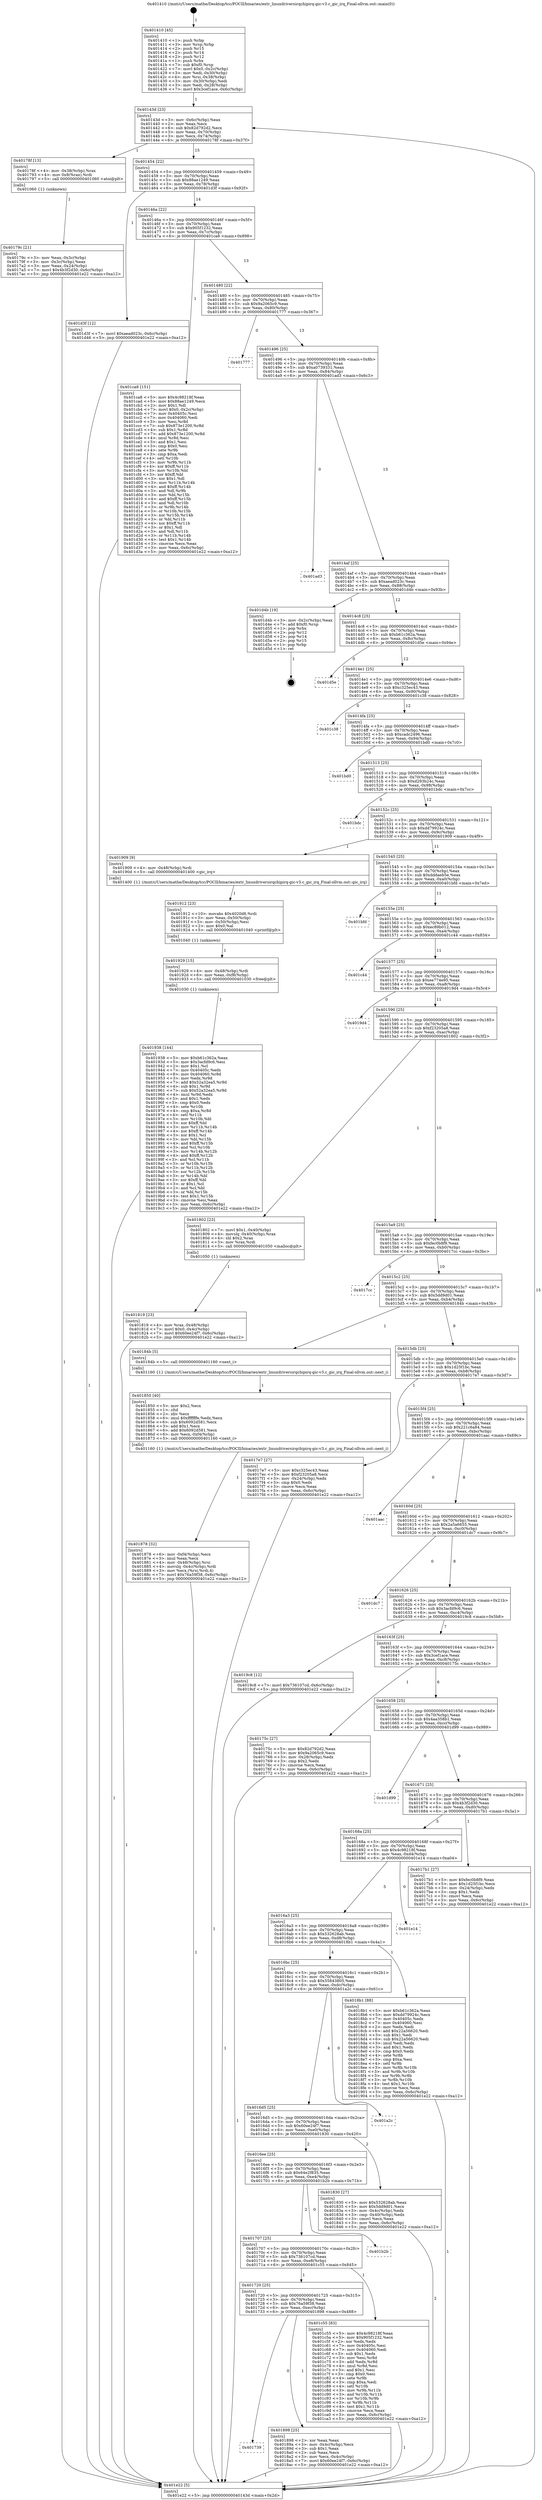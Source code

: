 digraph "0x401410" {
  label = "0x401410 (/mnt/c/Users/mathe/Desktop/tcc/POCII/binaries/extr_linuxdriversirqchipirq-gic-v3.c_gic_irq_Final-ollvm.out::main(0))"
  labelloc = "t"
  node[shape=record]

  Entry [label="",width=0.3,height=0.3,shape=circle,fillcolor=black,style=filled]
  "0x40143d" [label="{
     0x40143d [23]\l
     | [instrs]\l
     &nbsp;&nbsp;0x40143d \<+3\>: mov -0x6c(%rbp),%eax\l
     &nbsp;&nbsp;0x401440 \<+2\>: mov %eax,%ecx\l
     &nbsp;&nbsp;0x401442 \<+6\>: sub $0x82d792d2,%ecx\l
     &nbsp;&nbsp;0x401448 \<+3\>: mov %eax,-0x70(%rbp)\l
     &nbsp;&nbsp;0x40144b \<+3\>: mov %ecx,-0x74(%rbp)\l
     &nbsp;&nbsp;0x40144e \<+6\>: je 000000000040178f \<main+0x37f\>\l
  }"]
  "0x40178f" [label="{
     0x40178f [13]\l
     | [instrs]\l
     &nbsp;&nbsp;0x40178f \<+4\>: mov -0x38(%rbp),%rax\l
     &nbsp;&nbsp;0x401793 \<+4\>: mov 0x8(%rax),%rdi\l
     &nbsp;&nbsp;0x401797 \<+5\>: call 0000000000401060 \<atoi@plt\>\l
     | [calls]\l
     &nbsp;&nbsp;0x401060 \{1\} (unknown)\l
  }"]
  "0x401454" [label="{
     0x401454 [22]\l
     | [instrs]\l
     &nbsp;&nbsp;0x401454 \<+5\>: jmp 0000000000401459 \<main+0x49\>\l
     &nbsp;&nbsp;0x401459 \<+3\>: mov -0x70(%rbp),%eax\l
     &nbsp;&nbsp;0x40145c \<+5\>: sub $0x88ae1249,%eax\l
     &nbsp;&nbsp;0x401461 \<+3\>: mov %eax,-0x78(%rbp)\l
     &nbsp;&nbsp;0x401464 \<+6\>: je 0000000000401d3f \<main+0x92f\>\l
  }"]
  Exit [label="",width=0.3,height=0.3,shape=circle,fillcolor=black,style=filled,peripheries=2]
  "0x401d3f" [label="{
     0x401d3f [12]\l
     | [instrs]\l
     &nbsp;&nbsp;0x401d3f \<+7\>: movl $0xaead023c,-0x6c(%rbp)\l
     &nbsp;&nbsp;0x401d46 \<+5\>: jmp 0000000000401e22 \<main+0xa12\>\l
  }"]
  "0x40146a" [label="{
     0x40146a [22]\l
     | [instrs]\l
     &nbsp;&nbsp;0x40146a \<+5\>: jmp 000000000040146f \<main+0x5f\>\l
     &nbsp;&nbsp;0x40146f \<+3\>: mov -0x70(%rbp),%eax\l
     &nbsp;&nbsp;0x401472 \<+5\>: sub $0x905f1232,%eax\l
     &nbsp;&nbsp;0x401477 \<+3\>: mov %eax,-0x7c(%rbp)\l
     &nbsp;&nbsp;0x40147a \<+6\>: je 0000000000401ca8 \<main+0x898\>\l
  }"]
  "0x401938" [label="{
     0x401938 [144]\l
     | [instrs]\l
     &nbsp;&nbsp;0x401938 \<+5\>: mov $0xb61c362a,%eax\l
     &nbsp;&nbsp;0x40193d \<+5\>: mov $0x3acfd9c6,%esi\l
     &nbsp;&nbsp;0x401942 \<+2\>: mov $0x1,%cl\l
     &nbsp;&nbsp;0x401944 \<+7\>: mov 0x40405c,%edx\l
     &nbsp;&nbsp;0x40194b \<+8\>: mov 0x404060,%r8d\l
     &nbsp;&nbsp;0x401953 \<+3\>: mov %edx,%r9d\l
     &nbsp;&nbsp;0x401956 \<+7\>: add $0x52a32ea5,%r9d\l
     &nbsp;&nbsp;0x40195d \<+4\>: sub $0x1,%r9d\l
     &nbsp;&nbsp;0x401961 \<+7\>: sub $0x52a32ea5,%r9d\l
     &nbsp;&nbsp;0x401968 \<+4\>: imul %r9d,%edx\l
     &nbsp;&nbsp;0x40196c \<+3\>: and $0x1,%edx\l
     &nbsp;&nbsp;0x40196f \<+3\>: cmp $0x0,%edx\l
     &nbsp;&nbsp;0x401972 \<+4\>: sete %r10b\l
     &nbsp;&nbsp;0x401976 \<+4\>: cmp $0xa,%r8d\l
     &nbsp;&nbsp;0x40197a \<+4\>: setl %r11b\l
     &nbsp;&nbsp;0x40197e \<+3\>: mov %r10b,%bl\l
     &nbsp;&nbsp;0x401981 \<+3\>: xor $0xff,%bl\l
     &nbsp;&nbsp;0x401984 \<+3\>: mov %r11b,%r14b\l
     &nbsp;&nbsp;0x401987 \<+4\>: xor $0xff,%r14b\l
     &nbsp;&nbsp;0x40198b \<+3\>: xor $0x1,%cl\l
     &nbsp;&nbsp;0x40198e \<+3\>: mov %bl,%r15b\l
     &nbsp;&nbsp;0x401991 \<+4\>: and $0xff,%r15b\l
     &nbsp;&nbsp;0x401995 \<+3\>: and %cl,%r10b\l
     &nbsp;&nbsp;0x401998 \<+3\>: mov %r14b,%r12b\l
     &nbsp;&nbsp;0x40199b \<+4\>: and $0xff,%r12b\l
     &nbsp;&nbsp;0x40199f \<+3\>: and %cl,%r11b\l
     &nbsp;&nbsp;0x4019a2 \<+3\>: or %r10b,%r15b\l
     &nbsp;&nbsp;0x4019a5 \<+3\>: or %r11b,%r12b\l
     &nbsp;&nbsp;0x4019a8 \<+3\>: xor %r12b,%r15b\l
     &nbsp;&nbsp;0x4019ab \<+3\>: or %r14b,%bl\l
     &nbsp;&nbsp;0x4019ae \<+3\>: xor $0xff,%bl\l
     &nbsp;&nbsp;0x4019b1 \<+3\>: or $0x1,%cl\l
     &nbsp;&nbsp;0x4019b4 \<+2\>: and %cl,%bl\l
     &nbsp;&nbsp;0x4019b6 \<+3\>: or %bl,%r15b\l
     &nbsp;&nbsp;0x4019b9 \<+4\>: test $0x1,%r15b\l
     &nbsp;&nbsp;0x4019bd \<+3\>: cmovne %esi,%eax\l
     &nbsp;&nbsp;0x4019c0 \<+3\>: mov %eax,-0x6c(%rbp)\l
     &nbsp;&nbsp;0x4019c3 \<+5\>: jmp 0000000000401e22 \<main+0xa12\>\l
  }"]
  "0x401ca8" [label="{
     0x401ca8 [151]\l
     | [instrs]\l
     &nbsp;&nbsp;0x401ca8 \<+5\>: mov $0x4c98218f,%eax\l
     &nbsp;&nbsp;0x401cad \<+5\>: mov $0x88ae1249,%ecx\l
     &nbsp;&nbsp;0x401cb2 \<+2\>: mov $0x1,%dl\l
     &nbsp;&nbsp;0x401cb4 \<+7\>: movl $0x0,-0x2c(%rbp)\l
     &nbsp;&nbsp;0x401cbb \<+7\>: mov 0x40405c,%esi\l
     &nbsp;&nbsp;0x401cc2 \<+7\>: mov 0x404060,%edi\l
     &nbsp;&nbsp;0x401cc9 \<+3\>: mov %esi,%r8d\l
     &nbsp;&nbsp;0x401ccc \<+7\>: sub $0x873e1200,%r8d\l
     &nbsp;&nbsp;0x401cd3 \<+4\>: sub $0x1,%r8d\l
     &nbsp;&nbsp;0x401cd7 \<+7\>: add $0x873e1200,%r8d\l
     &nbsp;&nbsp;0x401cde \<+4\>: imul %r8d,%esi\l
     &nbsp;&nbsp;0x401ce2 \<+3\>: and $0x1,%esi\l
     &nbsp;&nbsp;0x401ce5 \<+3\>: cmp $0x0,%esi\l
     &nbsp;&nbsp;0x401ce8 \<+4\>: sete %r9b\l
     &nbsp;&nbsp;0x401cec \<+3\>: cmp $0xa,%edi\l
     &nbsp;&nbsp;0x401cef \<+4\>: setl %r10b\l
     &nbsp;&nbsp;0x401cf3 \<+3\>: mov %r9b,%r11b\l
     &nbsp;&nbsp;0x401cf6 \<+4\>: xor $0xff,%r11b\l
     &nbsp;&nbsp;0x401cfa \<+3\>: mov %r10b,%bl\l
     &nbsp;&nbsp;0x401cfd \<+3\>: xor $0xff,%bl\l
     &nbsp;&nbsp;0x401d00 \<+3\>: xor $0x1,%dl\l
     &nbsp;&nbsp;0x401d03 \<+3\>: mov %r11b,%r14b\l
     &nbsp;&nbsp;0x401d06 \<+4\>: and $0xff,%r14b\l
     &nbsp;&nbsp;0x401d0a \<+3\>: and %dl,%r9b\l
     &nbsp;&nbsp;0x401d0d \<+3\>: mov %bl,%r15b\l
     &nbsp;&nbsp;0x401d10 \<+4\>: and $0xff,%r15b\l
     &nbsp;&nbsp;0x401d14 \<+3\>: and %dl,%r10b\l
     &nbsp;&nbsp;0x401d17 \<+3\>: or %r9b,%r14b\l
     &nbsp;&nbsp;0x401d1a \<+3\>: or %r10b,%r15b\l
     &nbsp;&nbsp;0x401d1d \<+3\>: xor %r15b,%r14b\l
     &nbsp;&nbsp;0x401d20 \<+3\>: or %bl,%r11b\l
     &nbsp;&nbsp;0x401d23 \<+4\>: xor $0xff,%r11b\l
     &nbsp;&nbsp;0x401d27 \<+3\>: or $0x1,%dl\l
     &nbsp;&nbsp;0x401d2a \<+3\>: and %dl,%r11b\l
     &nbsp;&nbsp;0x401d2d \<+3\>: or %r11b,%r14b\l
     &nbsp;&nbsp;0x401d30 \<+4\>: test $0x1,%r14b\l
     &nbsp;&nbsp;0x401d34 \<+3\>: cmovne %ecx,%eax\l
     &nbsp;&nbsp;0x401d37 \<+3\>: mov %eax,-0x6c(%rbp)\l
     &nbsp;&nbsp;0x401d3a \<+5\>: jmp 0000000000401e22 \<main+0xa12\>\l
  }"]
  "0x401480" [label="{
     0x401480 [22]\l
     | [instrs]\l
     &nbsp;&nbsp;0x401480 \<+5\>: jmp 0000000000401485 \<main+0x75\>\l
     &nbsp;&nbsp;0x401485 \<+3\>: mov -0x70(%rbp),%eax\l
     &nbsp;&nbsp;0x401488 \<+5\>: sub $0x9a2065c9,%eax\l
     &nbsp;&nbsp;0x40148d \<+3\>: mov %eax,-0x80(%rbp)\l
     &nbsp;&nbsp;0x401490 \<+6\>: je 0000000000401777 \<main+0x367\>\l
  }"]
  "0x401929" [label="{
     0x401929 [15]\l
     | [instrs]\l
     &nbsp;&nbsp;0x401929 \<+4\>: mov -0x48(%rbp),%rdi\l
     &nbsp;&nbsp;0x40192d \<+6\>: mov %eax,-0xf8(%rbp)\l
     &nbsp;&nbsp;0x401933 \<+5\>: call 0000000000401030 \<free@plt\>\l
     | [calls]\l
     &nbsp;&nbsp;0x401030 \{1\} (unknown)\l
  }"]
  "0x401777" [label="{
     0x401777\l
  }", style=dashed]
  "0x401496" [label="{
     0x401496 [25]\l
     | [instrs]\l
     &nbsp;&nbsp;0x401496 \<+5\>: jmp 000000000040149b \<main+0x8b\>\l
     &nbsp;&nbsp;0x40149b \<+3\>: mov -0x70(%rbp),%eax\l
     &nbsp;&nbsp;0x40149e \<+5\>: sub $0xa0739331,%eax\l
     &nbsp;&nbsp;0x4014a3 \<+6\>: mov %eax,-0x84(%rbp)\l
     &nbsp;&nbsp;0x4014a9 \<+6\>: je 0000000000401ad3 \<main+0x6c3\>\l
  }"]
  "0x401912" [label="{
     0x401912 [23]\l
     | [instrs]\l
     &nbsp;&nbsp;0x401912 \<+10\>: movabs $0x4020d6,%rdi\l
     &nbsp;&nbsp;0x40191c \<+3\>: mov %eax,-0x50(%rbp)\l
     &nbsp;&nbsp;0x40191f \<+3\>: mov -0x50(%rbp),%esi\l
     &nbsp;&nbsp;0x401922 \<+2\>: mov $0x0,%al\l
     &nbsp;&nbsp;0x401924 \<+5\>: call 0000000000401040 \<printf@plt\>\l
     | [calls]\l
     &nbsp;&nbsp;0x401040 \{1\} (unknown)\l
  }"]
  "0x401ad3" [label="{
     0x401ad3\l
  }", style=dashed]
  "0x4014af" [label="{
     0x4014af [25]\l
     | [instrs]\l
     &nbsp;&nbsp;0x4014af \<+5\>: jmp 00000000004014b4 \<main+0xa4\>\l
     &nbsp;&nbsp;0x4014b4 \<+3\>: mov -0x70(%rbp),%eax\l
     &nbsp;&nbsp;0x4014b7 \<+5\>: sub $0xaead023c,%eax\l
     &nbsp;&nbsp;0x4014bc \<+6\>: mov %eax,-0x88(%rbp)\l
     &nbsp;&nbsp;0x4014c2 \<+6\>: je 0000000000401d4b \<main+0x93b\>\l
  }"]
  "0x401739" [label="{
     0x401739\l
  }", style=dashed]
  "0x401d4b" [label="{
     0x401d4b [19]\l
     | [instrs]\l
     &nbsp;&nbsp;0x401d4b \<+3\>: mov -0x2c(%rbp),%eax\l
     &nbsp;&nbsp;0x401d4e \<+7\>: add $0xf0,%rsp\l
     &nbsp;&nbsp;0x401d55 \<+1\>: pop %rbx\l
     &nbsp;&nbsp;0x401d56 \<+2\>: pop %r12\l
     &nbsp;&nbsp;0x401d58 \<+2\>: pop %r14\l
     &nbsp;&nbsp;0x401d5a \<+2\>: pop %r15\l
     &nbsp;&nbsp;0x401d5c \<+1\>: pop %rbp\l
     &nbsp;&nbsp;0x401d5d \<+1\>: ret\l
  }"]
  "0x4014c8" [label="{
     0x4014c8 [25]\l
     | [instrs]\l
     &nbsp;&nbsp;0x4014c8 \<+5\>: jmp 00000000004014cd \<main+0xbd\>\l
     &nbsp;&nbsp;0x4014cd \<+3\>: mov -0x70(%rbp),%eax\l
     &nbsp;&nbsp;0x4014d0 \<+5\>: sub $0xb61c362a,%eax\l
     &nbsp;&nbsp;0x4014d5 \<+6\>: mov %eax,-0x8c(%rbp)\l
     &nbsp;&nbsp;0x4014db \<+6\>: je 0000000000401d5e \<main+0x94e\>\l
  }"]
  "0x401898" [label="{
     0x401898 [25]\l
     | [instrs]\l
     &nbsp;&nbsp;0x401898 \<+2\>: xor %eax,%eax\l
     &nbsp;&nbsp;0x40189a \<+3\>: mov -0x4c(%rbp),%ecx\l
     &nbsp;&nbsp;0x40189d \<+3\>: sub $0x1,%eax\l
     &nbsp;&nbsp;0x4018a0 \<+2\>: sub %eax,%ecx\l
     &nbsp;&nbsp;0x4018a2 \<+3\>: mov %ecx,-0x4c(%rbp)\l
     &nbsp;&nbsp;0x4018a5 \<+7\>: movl $0x60ee24f7,-0x6c(%rbp)\l
     &nbsp;&nbsp;0x4018ac \<+5\>: jmp 0000000000401e22 \<main+0xa12\>\l
  }"]
  "0x401d5e" [label="{
     0x401d5e\l
  }", style=dashed]
  "0x4014e1" [label="{
     0x4014e1 [25]\l
     | [instrs]\l
     &nbsp;&nbsp;0x4014e1 \<+5\>: jmp 00000000004014e6 \<main+0xd6\>\l
     &nbsp;&nbsp;0x4014e6 \<+3\>: mov -0x70(%rbp),%eax\l
     &nbsp;&nbsp;0x4014e9 \<+5\>: sub $0xc325ec43,%eax\l
     &nbsp;&nbsp;0x4014ee \<+6\>: mov %eax,-0x90(%rbp)\l
     &nbsp;&nbsp;0x4014f4 \<+6\>: je 0000000000401c38 \<main+0x828\>\l
  }"]
  "0x401720" [label="{
     0x401720 [25]\l
     | [instrs]\l
     &nbsp;&nbsp;0x401720 \<+5\>: jmp 0000000000401725 \<main+0x315\>\l
     &nbsp;&nbsp;0x401725 \<+3\>: mov -0x70(%rbp),%eax\l
     &nbsp;&nbsp;0x401728 \<+5\>: sub $0x76a59f38,%eax\l
     &nbsp;&nbsp;0x40172d \<+6\>: mov %eax,-0xec(%rbp)\l
     &nbsp;&nbsp;0x401733 \<+6\>: je 0000000000401898 \<main+0x488\>\l
  }"]
  "0x401c38" [label="{
     0x401c38\l
  }", style=dashed]
  "0x4014fa" [label="{
     0x4014fa [25]\l
     | [instrs]\l
     &nbsp;&nbsp;0x4014fa \<+5\>: jmp 00000000004014ff \<main+0xef\>\l
     &nbsp;&nbsp;0x4014ff \<+3\>: mov -0x70(%rbp),%eax\l
     &nbsp;&nbsp;0x401502 \<+5\>: sub $0xcadc2496,%eax\l
     &nbsp;&nbsp;0x401507 \<+6\>: mov %eax,-0x94(%rbp)\l
     &nbsp;&nbsp;0x40150d \<+6\>: je 0000000000401bd0 \<main+0x7c0\>\l
  }"]
  "0x401c55" [label="{
     0x401c55 [83]\l
     | [instrs]\l
     &nbsp;&nbsp;0x401c55 \<+5\>: mov $0x4c98218f,%eax\l
     &nbsp;&nbsp;0x401c5a \<+5\>: mov $0x905f1232,%ecx\l
     &nbsp;&nbsp;0x401c5f \<+2\>: xor %edx,%edx\l
     &nbsp;&nbsp;0x401c61 \<+7\>: mov 0x40405c,%esi\l
     &nbsp;&nbsp;0x401c68 \<+7\>: mov 0x404060,%edi\l
     &nbsp;&nbsp;0x401c6f \<+3\>: sub $0x1,%edx\l
     &nbsp;&nbsp;0x401c72 \<+3\>: mov %esi,%r8d\l
     &nbsp;&nbsp;0x401c75 \<+3\>: add %edx,%r8d\l
     &nbsp;&nbsp;0x401c78 \<+4\>: imul %r8d,%esi\l
     &nbsp;&nbsp;0x401c7c \<+3\>: and $0x1,%esi\l
     &nbsp;&nbsp;0x401c7f \<+3\>: cmp $0x0,%esi\l
     &nbsp;&nbsp;0x401c82 \<+4\>: sete %r9b\l
     &nbsp;&nbsp;0x401c86 \<+3\>: cmp $0xa,%edi\l
     &nbsp;&nbsp;0x401c89 \<+4\>: setl %r10b\l
     &nbsp;&nbsp;0x401c8d \<+3\>: mov %r9b,%r11b\l
     &nbsp;&nbsp;0x401c90 \<+3\>: and %r10b,%r11b\l
     &nbsp;&nbsp;0x401c93 \<+3\>: xor %r10b,%r9b\l
     &nbsp;&nbsp;0x401c96 \<+3\>: or %r9b,%r11b\l
     &nbsp;&nbsp;0x401c99 \<+4\>: test $0x1,%r11b\l
     &nbsp;&nbsp;0x401c9d \<+3\>: cmovne %ecx,%eax\l
     &nbsp;&nbsp;0x401ca0 \<+3\>: mov %eax,-0x6c(%rbp)\l
     &nbsp;&nbsp;0x401ca3 \<+5\>: jmp 0000000000401e22 \<main+0xa12\>\l
  }"]
  "0x401bd0" [label="{
     0x401bd0\l
  }", style=dashed]
  "0x401513" [label="{
     0x401513 [25]\l
     | [instrs]\l
     &nbsp;&nbsp;0x401513 \<+5\>: jmp 0000000000401518 \<main+0x108\>\l
     &nbsp;&nbsp;0x401518 \<+3\>: mov -0x70(%rbp),%eax\l
     &nbsp;&nbsp;0x40151b \<+5\>: sub $0xd293b24c,%eax\l
     &nbsp;&nbsp;0x401520 \<+6\>: mov %eax,-0x98(%rbp)\l
     &nbsp;&nbsp;0x401526 \<+6\>: je 0000000000401bdc \<main+0x7cc\>\l
  }"]
  "0x401707" [label="{
     0x401707 [25]\l
     | [instrs]\l
     &nbsp;&nbsp;0x401707 \<+5\>: jmp 000000000040170c \<main+0x2fc\>\l
     &nbsp;&nbsp;0x40170c \<+3\>: mov -0x70(%rbp),%eax\l
     &nbsp;&nbsp;0x40170f \<+5\>: sub $0x736107cd,%eax\l
     &nbsp;&nbsp;0x401714 \<+6\>: mov %eax,-0xe8(%rbp)\l
     &nbsp;&nbsp;0x40171a \<+6\>: je 0000000000401c55 \<main+0x845\>\l
  }"]
  "0x401bdc" [label="{
     0x401bdc\l
  }", style=dashed]
  "0x40152c" [label="{
     0x40152c [25]\l
     | [instrs]\l
     &nbsp;&nbsp;0x40152c \<+5\>: jmp 0000000000401531 \<main+0x121\>\l
     &nbsp;&nbsp;0x401531 \<+3\>: mov -0x70(%rbp),%eax\l
     &nbsp;&nbsp;0x401534 \<+5\>: sub $0xdd79924c,%eax\l
     &nbsp;&nbsp;0x401539 \<+6\>: mov %eax,-0x9c(%rbp)\l
     &nbsp;&nbsp;0x40153f \<+6\>: je 0000000000401909 \<main+0x4f9\>\l
  }"]
  "0x401b2b" [label="{
     0x401b2b\l
  }", style=dashed]
  "0x401909" [label="{
     0x401909 [9]\l
     | [instrs]\l
     &nbsp;&nbsp;0x401909 \<+4\>: mov -0x48(%rbp),%rdi\l
     &nbsp;&nbsp;0x40190d \<+5\>: call 0000000000401400 \<gic_irq\>\l
     | [calls]\l
     &nbsp;&nbsp;0x401400 \{1\} (/mnt/c/Users/mathe/Desktop/tcc/POCII/binaries/extr_linuxdriversirqchipirq-gic-v3.c_gic_irq_Final-ollvm.out::gic_irq)\l
  }"]
  "0x401545" [label="{
     0x401545 [25]\l
     | [instrs]\l
     &nbsp;&nbsp;0x401545 \<+5\>: jmp 000000000040154a \<main+0x13a\>\l
     &nbsp;&nbsp;0x40154a \<+3\>: mov -0x70(%rbp),%eax\l
     &nbsp;&nbsp;0x40154d \<+5\>: sub $0xdddaeb5e,%eax\l
     &nbsp;&nbsp;0x401552 \<+6\>: mov %eax,-0xa0(%rbp)\l
     &nbsp;&nbsp;0x401558 \<+6\>: je 0000000000401bfd \<main+0x7ed\>\l
  }"]
  "0x401878" [label="{
     0x401878 [32]\l
     | [instrs]\l
     &nbsp;&nbsp;0x401878 \<+6\>: mov -0xf4(%rbp),%ecx\l
     &nbsp;&nbsp;0x40187e \<+3\>: imul %eax,%ecx\l
     &nbsp;&nbsp;0x401881 \<+4\>: mov -0x48(%rbp),%rsi\l
     &nbsp;&nbsp;0x401885 \<+4\>: movslq -0x4c(%rbp),%rdi\l
     &nbsp;&nbsp;0x401889 \<+3\>: mov %ecx,(%rsi,%rdi,4)\l
     &nbsp;&nbsp;0x40188c \<+7\>: movl $0x76a59f38,-0x6c(%rbp)\l
     &nbsp;&nbsp;0x401893 \<+5\>: jmp 0000000000401e22 \<main+0xa12\>\l
  }"]
  "0x401bfd" [label="{
     0x401bfd\l
  }", style=dashed]
  "0x40155e" [label="{
     0x40155e [25]\l
     | [instrs]\l
     &nbsp;&nbsp;0x40155e \<+5\>: jmp 0000000000401563 \<main+0x153\>\l
     &nbsp;&nbsp;0x401563 \<+3\>: mov -0x70(%rbp),%eax\l
     &nbsp;&nbsp;0x401566 \<+5\>: sub $0xec89b012,%eax\l
     &nbsp;&nbsp;0x40156b \<+6\>: mov %eax,-0xa4(%rbp)\l
     &nbsp;&nbsp;0x401571 \<+6\>: je 0000000000401c44 \<main+0x834\>\l
  }"]
  "0x401850" [label="{
     0x401850 [40]\l
     | [instrs]\l
     &nbsp;&nbsp;0x401850 \<+5\>: mov $0x2,%ecx\l
     &nbsp;&nbsp;0x401855 \<+1\>: cltd\l
     &nbsp;&nbsp;0x401856 \<+2\>: idiv %ecx\l
     &nbsp;&nbsp;0x401858 \<+6\>: imul $0xfffffffe,%edx,%ecx\l
     &nbsp;&nbsp;0x40185e \<+6\>: sub $0x6092d581,%ecx\l
     &nbsp;&nbsp;0x401864 \<+3\>: add $0x1,%ecx\l
     &nbsp;&nbsp;0x401867 \<+6\>: add $0x6092d581,%ecx\l
     &nbsp;&nbsp;0x40186d \<+6\>: mov %ecx,-0xf4(%rbp)\l
     &nbsp;&nbsp;0x401873 \<+5\>: call 0000000000401160 \<next_i\>\l
     | [calls]\l
     &nbsp;&nbsp;0x401160 \{1\} (/mnt/c/Users/mathe/Desktop/tcc/POCII/binaries/extr_linuxdriversirqchipirq-gic-v3.c_gic_irq_Final-ollvm.out::next_i)\l
  }"]
  "0x401c44" [label="{
     0x401c44\l
  }", style=dashed]
  "0x401577" [label="{
     0x401577 [25]\l
     | [instrs]\l
     &nbsp;&nbsp;0x401577 \<+5\>: jmp 000000000040157c \<main+0x16c\>\l
     &nbsp;&nbsp;0x40157c \<+3\>: mov -0x70(%rbp),%eax\l
     &nbsp;&nbsp;0x40157f \<+5\>: sub $0xee774e95,%eax\l
     &nbsp;&nbsp;0x401584 \<+6\>: mov %eax,-0xa8(%rbp)\l
     &nbsp;&nbsp;0x40158a \<+6\>: je 00000000004019d4 \<main+0x5c4\>\l
  }"]
  "0x4016ee" [label="{
     0x4016ee [25]\l
     | [instrs]\l
     &nbsp;&nbsp;0x4016ee \<+5\>: jmp 00000000004016f3 \<main+0x2e3\>\l
     &nbsp;&nbsp;0x4016f3 \<+3\>: mov -0x70(%rbp),%eax\l
     &nbsp;&nbsp;0x4016f6 \<+5\>: sub $0x64e2f835,%eax\l
     &nbsp;&nbsp;0x4016fb \<+6\>: mov %eax,-0xe4(%rbp)\l
     &nbsp;&nbsp;0x401701 \<+6\>: je 0000000000401b2b \<main+0x71b\>\l
  }"]
  "0x4019d4" [label="{
     0x4019d4\l
  }", style=dashed]
  "0x401590" [label="{
     0x401590 [25]\l
     | [instrs]\l
     &nbsp;&nbsp;0x401590 \<+5\>: jmp 0000000000401595 \<main+0x185\>\l
     &nbsp;&nbsp;0x401595 \<+3\>: mov -0x70(%rbp),%eax\l
     &nbsp;&nbsp;0x401598 \<+5\>: sub $0xf23205a8,%eax\l
     &nbsp;&nbsp;0x40159d \<+6\>: mov %eax,-0xac(%rbp)\l
     &nbsp;&nbsp;0x4015a3 \<+6\>: je 0000000000401802 \<main+0x3f2\>\l
  }"]
  "0x401830" [label="{
     0x401830 [27]\l
     | [instrs]\l
     &nbsp;&nbsp;0x401830 \<+5\>: mov $0x532628ab,%eax\l
     &nbsp;&nbsp;0x401835 \<+5\>: mov $0x5dd9d01,%ecx\l
     &nbsp;&nbsp;0x40183a \<+3\>: mov -0x4c(%rbp),%edx\l
     &nbsp;&nbsp;0x40183d \<+3\>: cmp -0x40(%rbp),%edx\l
     &nbsp;&nbsp;0x401840 \<+3\>: cmovl %ecx,%eax\l
     &nbsp;&nbsp;0x401843 \<+3\>: mov %eax,-0x6c(%rbp)\l
     &nbsp;&nbsp;0x401846 \<+5\>: jmp 0000000000401e22 \<main+0xa12\>\l
  }"]
  "0x401802" [label="{
     0x401802 [23]\l
     | [instrs]\l
     &nbsp;&nbsp;0x401802 \<+7\>: movl $0x1,-0x40(%rbp)\l
     &nbsp;&nbsp;0x401809 \<+4\>: movslq -0x40(%rbp),%rax\l
     &nbsp;&nbsp;0x40180d \<+4\>: shl $0x2,%rax\l
     &nbsp;&nbsp;0x401811 \<+3\>: mov %rax,%rdi\l
     &nbsp;&nbsp;0x401814 \<+5\>: call 0000000000401050 \<malloc@plt\>\l
     | [calls]\l
     &nbsp;&nbsp;0x401050 \{1\} (unknown)\l
  }"]
  "0x4015a9" [label="{
     0x4015a9 [25]\l
     | [instrs]\l
     &nbsp;&nbsp;0x4015a9 \<+5\>: jmp 00000000004015ae \<main+0x19e\>\l
     &nbsp;&nbsp;0x4015ae \<+3\>: mov -0x70(%rbp),%eax\l
     &nbsp;&nbsp;0x4015b1 \<+5\>: sub $0xfec0b8f9,%eax\l
     &nbsp;&nbsp;0x4015b6 \<+6\>: mov %eax,-0xb0(%rbp)\l
     &nbsp;&nbsp;0x4015bc \<+6\>: je 00000000004017cc \<main+0x3bc\>\l
  }"]
  "0x4016d5" [label="{
     0x4016d5 [25]\l
     | [instrs]\l
     &nbsp;&nbsp;0x4016d5 \<+5\>: jmp 00000000004016da \<main+0x2ca\>\l
     &nbsp;&nbsp;0x4016da \<+3\>: mov -0x70(%rbp),%eax\l
     &nbsp;&nbsp;0x4016dd \<+5\>: sub $0x60ee24f7,%eax\l
     &nbsp;&nbsp;0x4016e2 \<+6\>: mov %eax,-0xe0(%rbp)\l
     &nbsp;&nbsp;0x4016e8 \<+6\>: je 0000000000401830 \<main+0x420\>\l
  }"]
  "0x4017cc" [label="{
     0x4017cc\l
  }", style=dashed]
  "0x4015c2" [label="{
     0x4015c2 [25]\l
     | [instrs]\l
     &nbsp;&nbsp;0x4015c2 \<+5\>: jmp 00000000004015c7 \<main+0x1b7\>\l
     &nbsp;&nbsp;0x4015c7 \<+3\>: mov -0x70(%rbp),%eax\l
     &nbsp;&nbsp;0x4015ca \<+5\>: sub $0x5dd9d01,%eax\l
     &nbsp;&nbsp;0x4015cf \<+6\>: mov %eax,-0xb4(%rbp)\l
     &nbsp;&nbsp;0x4015d5 \<+6\>: je 000000000040184b \<main+0x43b\>\l
  }"]
  "0x401a2c" [label="{
     0x401a2c\l
  }", style=dashed]
  "0x40184b" [label="{
     0x40184b [5]\l
     | [instrs]\l
     &nbsp;&nbsp;0x40184b \<+5\>: call 0000000000401160 \<next_i\>\l
     | [calls]\l
     &nbsp;&nbsp;0x401160 \{1\} (/mnt/c/Users/mathe/Desktop/tcc/POCII/binaries/extr_linuxdriversirqchipirq-gic-v3.c_gic_irq_Final-ollvm.out::next_i)\l
  }"]
  "0x4015db" [label="{
     0x4015db [25]\l
     | [instrs]\l
     &nbsp;&nbsp;0x4015db \<+5\>: jmp 00000000004015e0 \<main+0x1d0\>\l
     &nbsp;&nbsp;0x4015e0 \<+3\>: mov -0x70(%rbp),%eax\l
     &nbsp;&nbsp;0x4015e3 \<+5\>: sub $0x1d25f1bc,%eax\l
     &nbsp;&nbsp;0x4015e8 \<+6\>: mov %eax,-0xb8(%rbp)\l
     &nbsp;&nbsp;0x4015ee \<+6\>: je 00000000004017e7 \<main+0x3d7\>\l
  }"]
  "0x4016bc" [label="{
     0x4016bc [25]\l
     | [instrs]\l
     &nbsp;&nbsp;0x4016bc \<+5\>: jmp 00000000004016c1 \<main+0x2b1\>\l
     &nbsp;&nbsp;0x4016c1 \<+3\>: mov -0x70(%rbp),%eax\l
     &nbsp;&nbsp;0x4016c4 \<+5\>: sub $0x55843805,%eax\l
     &nbsp;&nbsp;0x4016c9 \<+6\>: mov %eax,-0xdc(%rbp)\l
     &nbsp;&nbsp;0x4016cf \<+6\>: je 0000000000401a2c \<main+0x61c\>\l
  }"]
  "0x4017e7" [label="{
     0x4017e7 [27]\l
     | [instrs]\l
     &nbsp;&nbsp;0x4017e7 \<+5\>: mov $0xc325ec43,%eax\l
     &nbsp;&nbsp;0x4017ec \<+5\>: mov $0xf23205a8,%ecx\l
     &nbsp;&nbsp;0x4017f1 \<+3\>: mov -0x24(%rbp),%edx\l
     &nbsp;&nbsp;0x4017f4 \<+3\>: cmp $0x0,%edx\l
     &nbsp;&nbsp;0x4017f7 \<+3\>: cmove %ecx,%eax\l
     &nbsp;&nbsp;0x4017fa \<+3\>: mov %eax,-0x6c(%rbp)\l
     &nbsp;&nbsp;0x4017fd \<+5\>: jmp 0000000000401e22 \<main+0xa12\>\l
  }"]
  "0x4015f4" [label="{
     0x4015f4 [25]\l
     | [instrs]\l
     &nbsp;&nbsp;0x4015f4 \<+5\>: jmp 00000000004015f9 \<main+0x1e9\>\l
     &nbsp;&nbsp;0x4015f9 \<+3\>: mov -0x70(%rbp),%eax\l
     &nbsp;&nbsp;0x4015fc \<+5\>: sub $0x221c6a84,%eax\l
     &nbsp;&nbsp;0x401601 \<+6\>: mov %eax,-0xbc(%rbp)\l
     &nbsp;&nbsp;0x401607 \<+6\>: je 0000000000401aac \<main+0x69c\>\l
  }"]
  "0x4018b1" [label="{
     0x4018b1 [88]\l
     | [instrs]\l
     &nbsp;&nbsp;0x4018b1 \<+5\>: mov $0xb61c362a,%eax\l
     &nbsp;&nbsp;0x4018b6 \<+5\>: mov $0xdd79924c,%ecx\l
     &nbsp;&nbsp;0x4018bb \<+7\>: mov 0x40405c,%edx\l
     &nbsp;&nbsp;0x4018c2 \<+7\>: mov 0x404060,%esi\l
     &nbsp;&nbsp;0x4018c9 \<+2\>: mov %edx,%edi\l
     &nbsp;&nbsp;0x4018cb \<+6\>: add $0x22a56620,%edi\l
     &nbsp;&nbsp;0x4018d1 \<+3\>: sub $0x1,%edi\l
     &nbsp;&nbsp;0x4018d4 \<+6\>: sub $0x22a56620,%edi\l
     &nbsp;&nbsp;0x4018da \<+3\>: imul %edi,%edx\l
     &nbsp;&nbsp;0x4018dd \<+3\>: and $0x1,%edx\l
     &nbsp;&nbsp;0x4018e0 \<+3\>: cmp $0x0,%edx\l
     &nbsp;&nbsp;0x4018e3 \<+4\>: sete %r8b\l
     &nbsp;&nbsp;0x4018e7 \<+3\>: cmp $0xa,%esi\l
     &nbsp;&nbsp;0x4018ea \<+4\>: setl %r9b\l
     &nbsp;&nbsp;0x4018ee \<+3\>: mov %r8b,%r10b\l
     &nbsp;&nbsp;0x4018f1 \<+3\>: and %r9b,%r10b\l
     &nbsp;&nbsp;0x4018f4 \<+3\>: xor %r9b,%r8b\l
     &nbsp;&nbsp;0x4018f7 \<+3\>: or %r8b,%r10b\l
     &nbsp;&nbsp;0x4018fa \<+4\>: test $0x1,%r10b\l
     &nbsp;&nbsp;0x4018fe \<+3\>: cmovne %ecx,%eax\l
     &nbsp;&nbsp;0x401901 \<+3\>: mov %eax,-0x6c(%rbp)\l
     &nbsp;&nbsp;0x401904 \<+5\>: jmp 0000000000401e22 \<main+0xa12\>\l
  }"]
  "0x401aac" [label="{
     0x401aac\l
  }", style=dashed]
  "0x40160d" [label="{
     0x40160d [25]\l
     | [instrs]\l
     &nbsp;&nbsp;0x40160d \<+5\>: jmp 0000000000401612 \<main+0x202\>\l
     &nbsp;&nbsp;0x401612 \<+3\>: mov -0x70(%rbp),%eax\l
     &nbsp;&nbsp;0x401615 \<+5\>: sub $0x2a5a6655,%eax\l
     &nbsp;&nbsp;0x40161a \<+6\>: mov %eax,-0xc0(%rbp)\l
     &nbsp;&nbsp;0x401620 \<+6\>: je 0000000000401dc7 \<main+0x9b7\>\l
  }"]
  "0x4016a3" [label="{
     0x4016a3 [25]\l
     | [instrs]\l
     &nbsp;&nbsp;0x4016a3 \<+5\>: jmp 00000000004016a8 \<main+0x298\>\l
     &nbsp;&nbsp;0x4016a8 \<+3\>: mov -0x70(%rbp),%eax\l
     &nbsp;&nbsp;0x4016ab \<+5\>: sub $0x532628ab,%eax\l
     &nbsp;&nbsp;0x4016b0 \<+6\>: mov %eax,-0xd8(%rbp)\l
     &nbsp;&nbsp;0x4016b6 \<+6\>: je 00000000004018b1 \<main+0x4a1\>\l
  }"]
  "0x401dc7" [label="{
     0x401dc7\l
  }", style=dashed]
  "0x401626" [label="{
     0x401626 [25]\l
     | [instrs]\l
     &nbsp;&nbsp;0x401626 \<+5\>: jmp 000000000040162b \<main+0x21b\>\l
     &nbsp;&nbsp;0x40162b \<+3\>: mov -0x70(%rbp),%eax\l
     &nbsp;&nbsp;0x40162e \<+5\>: sub $0x3acfd9c6,%eax\l
     &nbsp;&nbsp;0x401633 \<+6\>: mov %eax,-0xc4(%rbp)\l
     &nbsp;&nbsp;0x401639 \<+6\>: je 00000000004019c8 \<main+0x5b8\>\l
  }"]
  "0x401e14" [label="{
     0x401e14\l
  }", style=dashed]
  "0x4019c8" [label="{
     0x4019c8 [12]\l
     | [instrs]\l
     &nbsp;&nbsp;0x4019c8 \<+7\>: movl $0x736107cd,-0x6c(%rbp)\l
     &nbsp;&nbsp;0x4019cf \<+5\>: jmp 0000000000401e22 \<main+0xa12\>\l
  }"]
  "0x40163f" [label="{
     0x40163f [25]\l
     | [instrs]\l
     &nbsp;&nbsp;0x40163f \<+5\>: jmp 0000000000401644 \<main+0x234\>\l
     &nbsp;&nbsp;0x401644 \<+3\>: mov -0x70(%rbp),%eax\l
     &nbsp;&nbsp;0x401647 \<+5\>: sub $0x3cef1ace,%eax\l
     &nbsp;&nbsp;0x40164c \<+6\>: mov %eax,-0xc8(%rbp)\l
     &nbsp;&nbsp;0x401652 \<+6\>: je 000000000040175c \<main+0x34c\>\l
  }"]
  "0x401819" [label="{
     0x401819 [23]\l
     | [instrs]\l
     &nbsp;&nbsp;0x401819 \<+4\>: mov %rax,-0x48(%rbp)\l
     &nbsp;&nbsp;0x40181d \<+7\>: movl $0x0,-0x4c(%rbp)\l
     &nbsp;&nbsp;0x401824 \<+7\>: movl $0x60ee24f7,-0x6c(%rbp)\l
     &nbsp;&nbsp;0x40182b \<+5\>: jmp 0000000000401e22 \<main+0xa12\>\l
  }"]
  "0x40175c" [label="{
     0x40175c [27]\l
     | [instrs]\l
     &nbsp;&nbsp;0x40175c \<+5\>: mov $0x82d792d2,%eax\l
     &nbsp;&nbsp;0x401761 \<+5\>: mov $0x9a2065c9,%ecx\l
     &nbsp;&nbsp;0x401766 \<+3\>: mov -0x28(%rbp),%edx\l
     &nbsp;&nbsp;0x401769 \<+3\>: cmp $0x2,%edx\l
     &nbsp;&nbsp;0x40176c \<+3\>: cmovne %ecx,%eax\l
     &nbsp;&nbsp;0x40176f \<+3\>: mov %eax,-0x6c(%rbp)\l
     &nbsp;&nbsp;0x401772 \<+5\>: jmp 0000000000401e22 \<main+0xa12\>\l
  }"]
  "0x401658" [label="{
     0x401658 [25]\l
     | [instrs]\l
     &nbsp;&nbsp;0x401658 \<+5\>: jmp 000000000040165d \<main+0x24d\>\l
     &nbsp;&nbsp;0x40165d \<+3\>: mov -0x70(%rbp),%eax\l
     &nbsp;&nbsp;0x401660 \<+5\>: sub $0x4aa358b1,%eax\l
     &nbsp;&nbsp;0x401665 \<+6\>: mov %eax,-0xcc(%rbp)\l
     &nbsp;&nbsp;0x40166b \<+6\>: je 0000000000401d99 \<main+0x989\>\l
  }"]
  "0x401e22" [label="{
     0x401e22 [5]\l
     | [instrs]\l
     &nbsp;&nbsp;0x401e22 \<+5\>: jmp 000000000040143d \<main+0x2d\>\l
  }"]
  "0x401410" [label="{
     0x401410 [45]\l
     | [instrs]\l
     &nbsp;&nbsp;0x401410 \<+1\>: push %rbp\l
     &nbsp;&nbsp;0x401411 \<+3\>: mov %rsp,%rbp\l
     &nbsp;&nbsp;0x401414 \<+2\>: push %r15\l
     &nbsp;&nbsp;0x401416 \<+2\>: push %r14\l
     &nbsp;&nbsp;0x401418 \<+2\>: push %r12\l
     &nbsp;&nbsp;0x40141a \<+1\>: push %rbx\l
     &nbsp;&nbsp;0x40141b \<+7\>: sub $0xf0,%rsp\l
     &nbsp;&nbsp;0x401422 \<+7\>: movl $0x0,-0x2c(%rbp)\l
     &nbsp;&nbsp;0x401429 \<+3\>: mov %edi,-0x30(%rbp)\l
     &nbsp;&nbsp;0x40142c \<+4\>: mov %rsi,-0x38(%rbp)\l
     &nbsp;&nbsp;0x401430 \<+3\>: mov -0x30(%rbp),%edi\l
     &nbsp;&nbsp;0x401433 \<+3\>: mov %edi,-0x28(%rbp)\l
     &nbsp;&nbsp;0x401436 \<+7\>: movl $0x3cef1ace,-0x6c(%rbp)\l
  }"]
  "0x40179c" [label="{
     0x40179c [21]\l
     | [instrs]\l
     &nbsp;&nbsp;0x40179c \<+3\>: mov %eax,-0x3c(%rbp)\l
     &nbsp;&nbsp;0x40179f \<+3\>: mov -0x3c(%rbp),%eax\l
     &nbsp;&nbsp;0x4017a2 \<+3\>: mov %eax,-0x24(%rbp)\l
     &nbsp;&nbsp;0x4017a5 \<+7\>: movl $0x4b3f2d30,-0x6c(%rbp)\l
     &nbsp;&nbsp;0x4017ac \<+5\>: jmp 0000000000401e22 \<main+0xa12\>\l
  }"]
  "0x40168a" [label="{
     0x40168a [25]\l
     | [instrs]\l
     &nbsp;&nbsp;0x40168a \<+5\>: jmp 000000000040168f \<main+0x27f\>\l
     &nbsp;&nbsp;0x40168f \<+3\>: mov -0x70(%rbp),%eax\l
     &nbsp;&nbsp;0x401692 \<+5\>: sub $0x4c98218f,%eax\l
     &nbsp;&nbsp;0x401697 \<+6\>: mov %eax,-0xd4(%rbp)\l
     &nbsp;&nbsp;0x40169d \<+6\>: je 0000000000401e14 \<main+0xa04\>\l
  }"]
  "0x401d99" [label="{
     0x401d99\l
  }", style=dashed]
  "0x401671" [label="{
     0x401671 [25]\l
     | [instrs]\l
     &nbsp;&nbsp;0x401671 \<+5\>: jmp 0000000000401676 \<main+0x266\>\l
     &nbsp;&nbsp;0x401676 \<+3\>: mov -0x70(%rbp),%eax\l
     &nbsp;&nbsp;0x401679 \<+5\>: sub $0x4b3f2d30,%eax\l
     &nbsp;&nbsp;0x40167e \<+6\>: mov %eax,-0xd0(%rbp)\l
     &nbsp;&nbsp;0x401684 \<+6\>: je 00000000004017b1 \<main+0x3a1\>\l
  }"]
  "0x4017b1" [label="{
     0x4017b1 [27]\l
     | [instrs]\l
     &nbsp;&nbsp;0x4017b1 \<+5\>: mov $0xfec0b8f9,%eax\l
     &nbsp;&nbsp;0x4017b6 \<+5\>: mov $0x1d25f1bc,%ecx\l
     &nbsp;&nbsp;0x4017bb \<+3\>: mov -0x24(%rbp),%edx\l
     &nbsp;&nbsp;0x4017be \<+3\>: cmp $0x1,%edx\l
     &nbsp;&nbsp;0x4017c1 \<+3\>: cmovl %ecx,%eax\l
     &nbsp;&nbsp;0x4017c4 \<+3\>: mov %eax,-0x6c(%rbp)\l
     &nbsp;&nbsp;0x4017c7 \<+5\>: jmp 0000000000401e22 \<main+0xa12\>\l
  }"]
  Entry -> "0x401410" [label=" 1"]
  "0x40143d" -> "0x40178f" [label=" 1"]
  "0x40143d" -> "0x401454" [label=" 15"]
  "0x401d4b" -> Exit [label=" 1"]
  "0x401454" -> "0x401d3f" [label=" 1"]
  "0x401454" -> "0x40146a" [label=" 14"]
  "0x401d3f" -> "0x401e22" [label=" 1"]
  "0x40146a" -> "0x401ca8" [label=" 1"]
  "0x40146a" -> "0x401480" [label=" 13"]
  "0x401ca8" -> "0x401e22" [label=" 1"]
  "0x401480" -> "0x401777" [label=" 0"]
  "0x401480" -> "0x401496" [label=" 13"]
  "0x401c55" -> "0x401e22" [label=" 1"]
  "0x401496" -> "0x401ad3" [label=" 0"]
  "0x401496" -> "0x4014af" [label=" 13"]
  "0x4019c8" -> "0x401e22" [label=" 1"]
  "0x4014af" -> "0x401d4b" [label=" 1"]
  "0x4014af" -> "0x4014c8" [label=" 12"]
  "0x401938" -> "0x401e22" [label=" 1"]
  "0x4014c8" -> "0x401d5e" [label=" 0"]
  "0x4014c8" -> "0x4014e1" [label=" 12"]
  "0x401929" -> "0x401938" [label=" 1"]
  "0x4014e1" -> "0x401c38" [label=" 0"]
  "0x4014e1" -> "0x4014fa" [label=" 12"]
  "0x401909" -> "0x401912" [label=" 1"]
  "0x4014fa" -> "0x401bd0" [label=" 0"]
  "0x4014fa" -> "0x401513" [label=" 12"]
  "0x4018b1" -> "0x401e22" [label=" 1"]
  "0x401513" -> "0x401bdc" [label=" 0"]
  "0x401513" -> "0x40152c" [label=" 12"]
  "0x401720" -> "0x401739" [label=" 0"]
  "0x40152c" -> "0x401909" [label=" 1"]
  "0x40152c" -> "0x401545" [label=" 11"]
  "0x401720" -> "0x401898" [label=" 1"]
  "0x401545" -> "0x401bfd" [label=" 0"]
  "0x401545" -> "0x40155e" [label=" 11"]
  "0x401707" -> "0x401720" [label=" 1"]
  "0x40155e" -> "0x401c44" [label=" 0"]
  "0x40155e" -> "0x401577" [label=" 11"]
  "0x401707" -> "0x401c55" [label=" 1"]
  "0x401577" -> "0x4019d4" [label=" 0"]
  "0x401577" -> "0x401590" [label=" 11"]
  "0x401898" -> "0x401e22" [label=" 1"]
  "0x401590" -> "0x401802" [label=" 1"]
  "0x401590" -> "0x4015a9" [label=" 10"]
  "0x4016ee" -> "0x401707" [label=" 2"]
  "0x4015a9" -> "0x4017cc" [label=" 0"]
  "0x4015a9" -> "0x4015c2" [label=" 10"]
  "0x401912" -> "0x401929" [label=" 1"]
  "0x4015c2" -> "0x40184b" [label=" 1"]
  "0x4015c2" -> "0x4015db" [label=" 9"]
  "0x401878" -> "0x401e22" [label=" 1"]
  "0x4015db" -> "0x4017e7" [label=" 1"]
  "0x4015db" -> "0x4015f4" [label=" 8"]
  "0x40184b" -> "0x401850" [label=" 1"]
  "0x4015f4" -> "0x401aac" [label=" 0"]
  "0x4015f4" -> "0x40160d" [label=" 8"]
  "0x401830" -> "0x401e22" [label=" 2"]
  "0x40160d" -> "0x401dc7" [label=" 0"]
  "0x40160d" -> "0x401626" [label=" 8"]
  "0x4016d5" -> "0x401830" [label=" 2"]
  "0x401626" -> "0x4019c8" [label=" 1"]
  "0x401626" -> "0x40163f" [label=" 7"]
  "0x4016ee" -> "0x401b2b" [label=" 0"]
  "0x40163f" -> "0x40175c" [label=" 1"]
  "0x40163f" -> "0x401658" [label=" 6"]
  "0x40175c" -> "0x401e22" [label=" 1"]
  "0x401410" -> "0x40143d" [label=" 1"]
  "0x401e22" -> "0x40143d" [label=" 15"]
  "0x40178f" -> "0x40179c" [label=" 1"]
  "0x40179c" -> "0x401e22" [label=" 1"]
  "0x4016bc" -> "0x401a2c" [label=" 0"]
  "0x401658" -> "0x401d99" [label=" 0"]
  "0x401658" -> "0x401671" [label=" 6"]
  "0x401850" -> "0x401878" [label=" 1"]
  "0x401671" -> "0x4017b1" [label=" 1"]
  "0x401671" -> "0x40168a" [label=" 5"]
  "0x4017b1" -> "0x401e22" [label=" 1"]
  "0x4017e7" -> "0x401e22" [label=" 1"]
  "0x401802" -> "0x401819" [label=" 1"]
  "0x401819" -> "0x401e22" [label=" 1"]
  "0x4016bc" -> "0x4016d5" [label=" 4"]
  "0x40168a" -> "0x401e14" [label=" 0"]
  "0x40168a" -> "0x4016a3" [label=" 5"]
  "0x4016d5" -> "0x4016ee" [label=" 2"]
  "0x4016a3" -> "0x4018b1" [label=" 1"]
  "0x4016a3" -> "0x4016bc" [label=" 4"]
}
